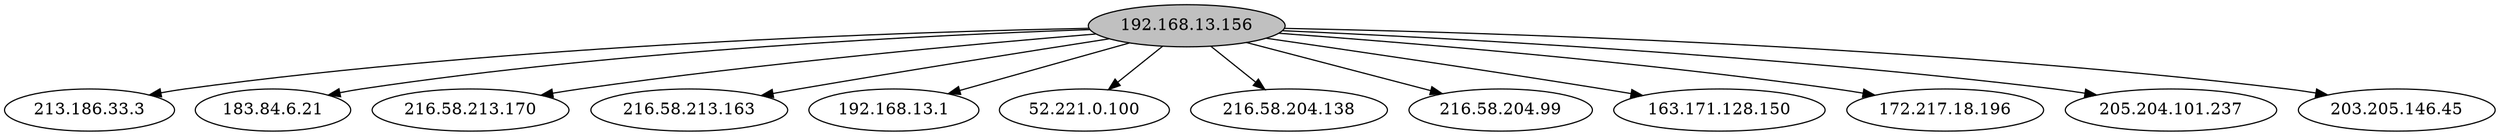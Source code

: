 digraph DAG {
S0[label="192.168.13.156",fillcolor=grey,style=filled];
S1[label="213.186.33.3"];
S0[label="192.168.13.156",fillcolor=grey,style=filled];
S3[label="183.84.6.21"];
S0[label="192.168.13.156",fillcolor=grey,style=filled];
S5[label="216.58.213.170"];
S0[label="192.168.13.156",fillcolor=grey,style=filled];
S7[label="216.58.213.163"];
S0[label="192.168.13.156",fillcolor=grey,style=filled];
S9[label="192.168.13.1"];
S0[label="192.168.13.156",fillcolor=grey,style=filled];
S11[label="52.221.0.100"];
S0[label="192.168.13.156",fillcolor=grey,style=filled];
S13[label="216.58.204.138"];
S0[label="192.168.13.156",fillcolor=grey,style=filled];
S15[label="216.58.204.99"];
S0[label="192.168.13.156",fillcolor=grey,style=filled];
S17[label="163.171.128.150"];
S0[label="192.168.13.156",fillcolor=grey,style=filled];
S19[label="172.217.18.196"];
S0[label="192.168.13.156",fillcolor=grey,style=filled];
S21[label="205.204.101.237"];
S0[label="192.168.13.156",fillcolor=grey,style=filled];
S23[label="203.205.146.45"];
S0 -> S1
S0 -> S3
S0 -> S5
S0 -> S7
S0 -> S9
S0 -> S11
S0 -> S13
S0 -> S15
S0 -> S17
S0 -> S19
S0 -> S21
S0 -> S23
}